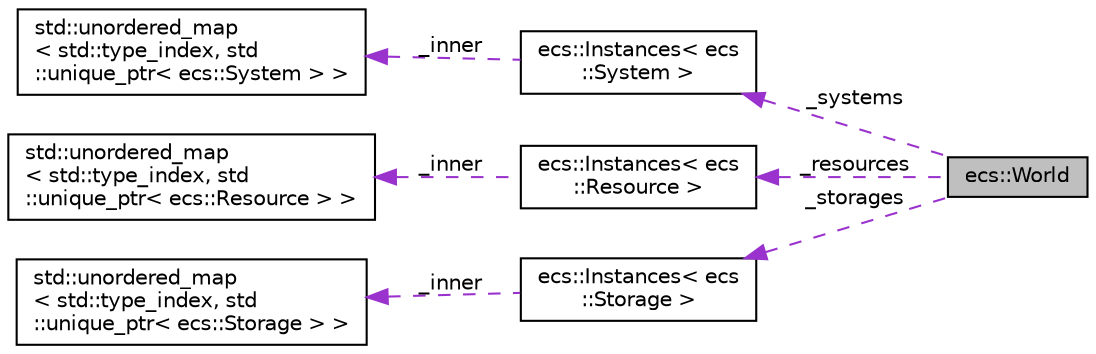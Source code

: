 digraph "ecs::World"
{
 // LATEX_PDF_SIZE
  edge [fontname="Helvetica",fontsize="10",labelfontname="Helvetica",labelfontsize="10"];
  node [fontname="Helvetica",fontsize="10",shape=record];
  rankdir="LR";
  Node1 [label="ecs::World",height=0.2,width=0.4,color="black", fillcolor="grey75", style="filled", fontcolor="black",tooltip="Contains all entities and systems."];
  Node2 -> Node1 [dir="back",color="darkorchid3",fontsize="10",style="dashed",label=" _systems" ,fontname="Helvetica"];
  Node2 [label="ecs::Instances\< ecs\l::System \>",height=0.2,width=0.4,color="black", fillcolor="white", style="filled",URL="$classecs_1_1_instances.html",tooltip=" "];
  Node3 -> Node2 [dir="back",color="darkorchid3",fontsize="10",style="dashed",label=" _inner" ,fontname="Helvetica"];
  Node3 [label="std::unordered_map\l\< std::type_index, std\l::unique_ptr\< ecs::System \> \>",height=0.2,width=0.4,color="black", fillcolor="white", style="filled",URL="/home/runner/work/Bomberman-Global-Offensive/Bomberman-Global-Offensive/doc/external/cppreference-doxygen-web.tag.xml$cpp/container/unordered_map.html",tooltip=" "];
  Node4 -> Node1 [dir="back",color="darkorchid3",fontsize="10",style="dashed",label=" _resources" ,fontname="Helvetica"];
  Node4 [label="ecs::Instances\< ecs\l::Resource \>",height=0.2,width=0.4,color="black", fillcolor="white", style="filled",URL="$classecs_1_1_instances.html",tooltip=" "];
  Node5 -> Node4 [dir="back",color="darkorchid3",fontsize="10",style="dashed",label=" _inner" ,fontname="Helvetica"];
  Node5 [label="std::unordered_map\l\< std::type_index, std\l::unique_ptr\< ecs::Resource \> \>",height=0.2,width=0.4,color="black", fillcolor="white", style="filled",URL="/home/runner/work/Bomberman-Global-Offensive/Bomberman-Global-Offensive/doc/external/cppreference-doxygen-web.tag.xml$cpp/container/unordered_map.html",tooltip=" "];
  Node6 -> Node1 [dir="back",color="darkorchid3",fontsize="10",style="dashed",label=" _storages" ,fontname="Helvetica"];
  Node6 [label="ecs::Instances\< ecs\l::Storage \>",height=0.2,width=0.4,color="black", fillcolor="white", style="filled",URL="$classecs_1_1_instances.html",tooltip=" "];
  Node7 -> Node6 [dir="back",color="darkorchid3",fontsize="10",style="dashed",label=" _inner" ,fontname="Helvetica"];
  Node7 [label="std::unordered_map\l\< std::type_index, std\l::unique_ptr\< ecs::Storage \> \>",height=0.2,width=0.4,color="black", fillcolor="white", style="filled",URL="/home/runner/work/Bomberman-Global-Offensive/Bomberman-Global-Offensive/doc/external/cppreference-doxygen-web.tag.xml$cpp/container/unordered_map.html",tooltip=" "];
}
